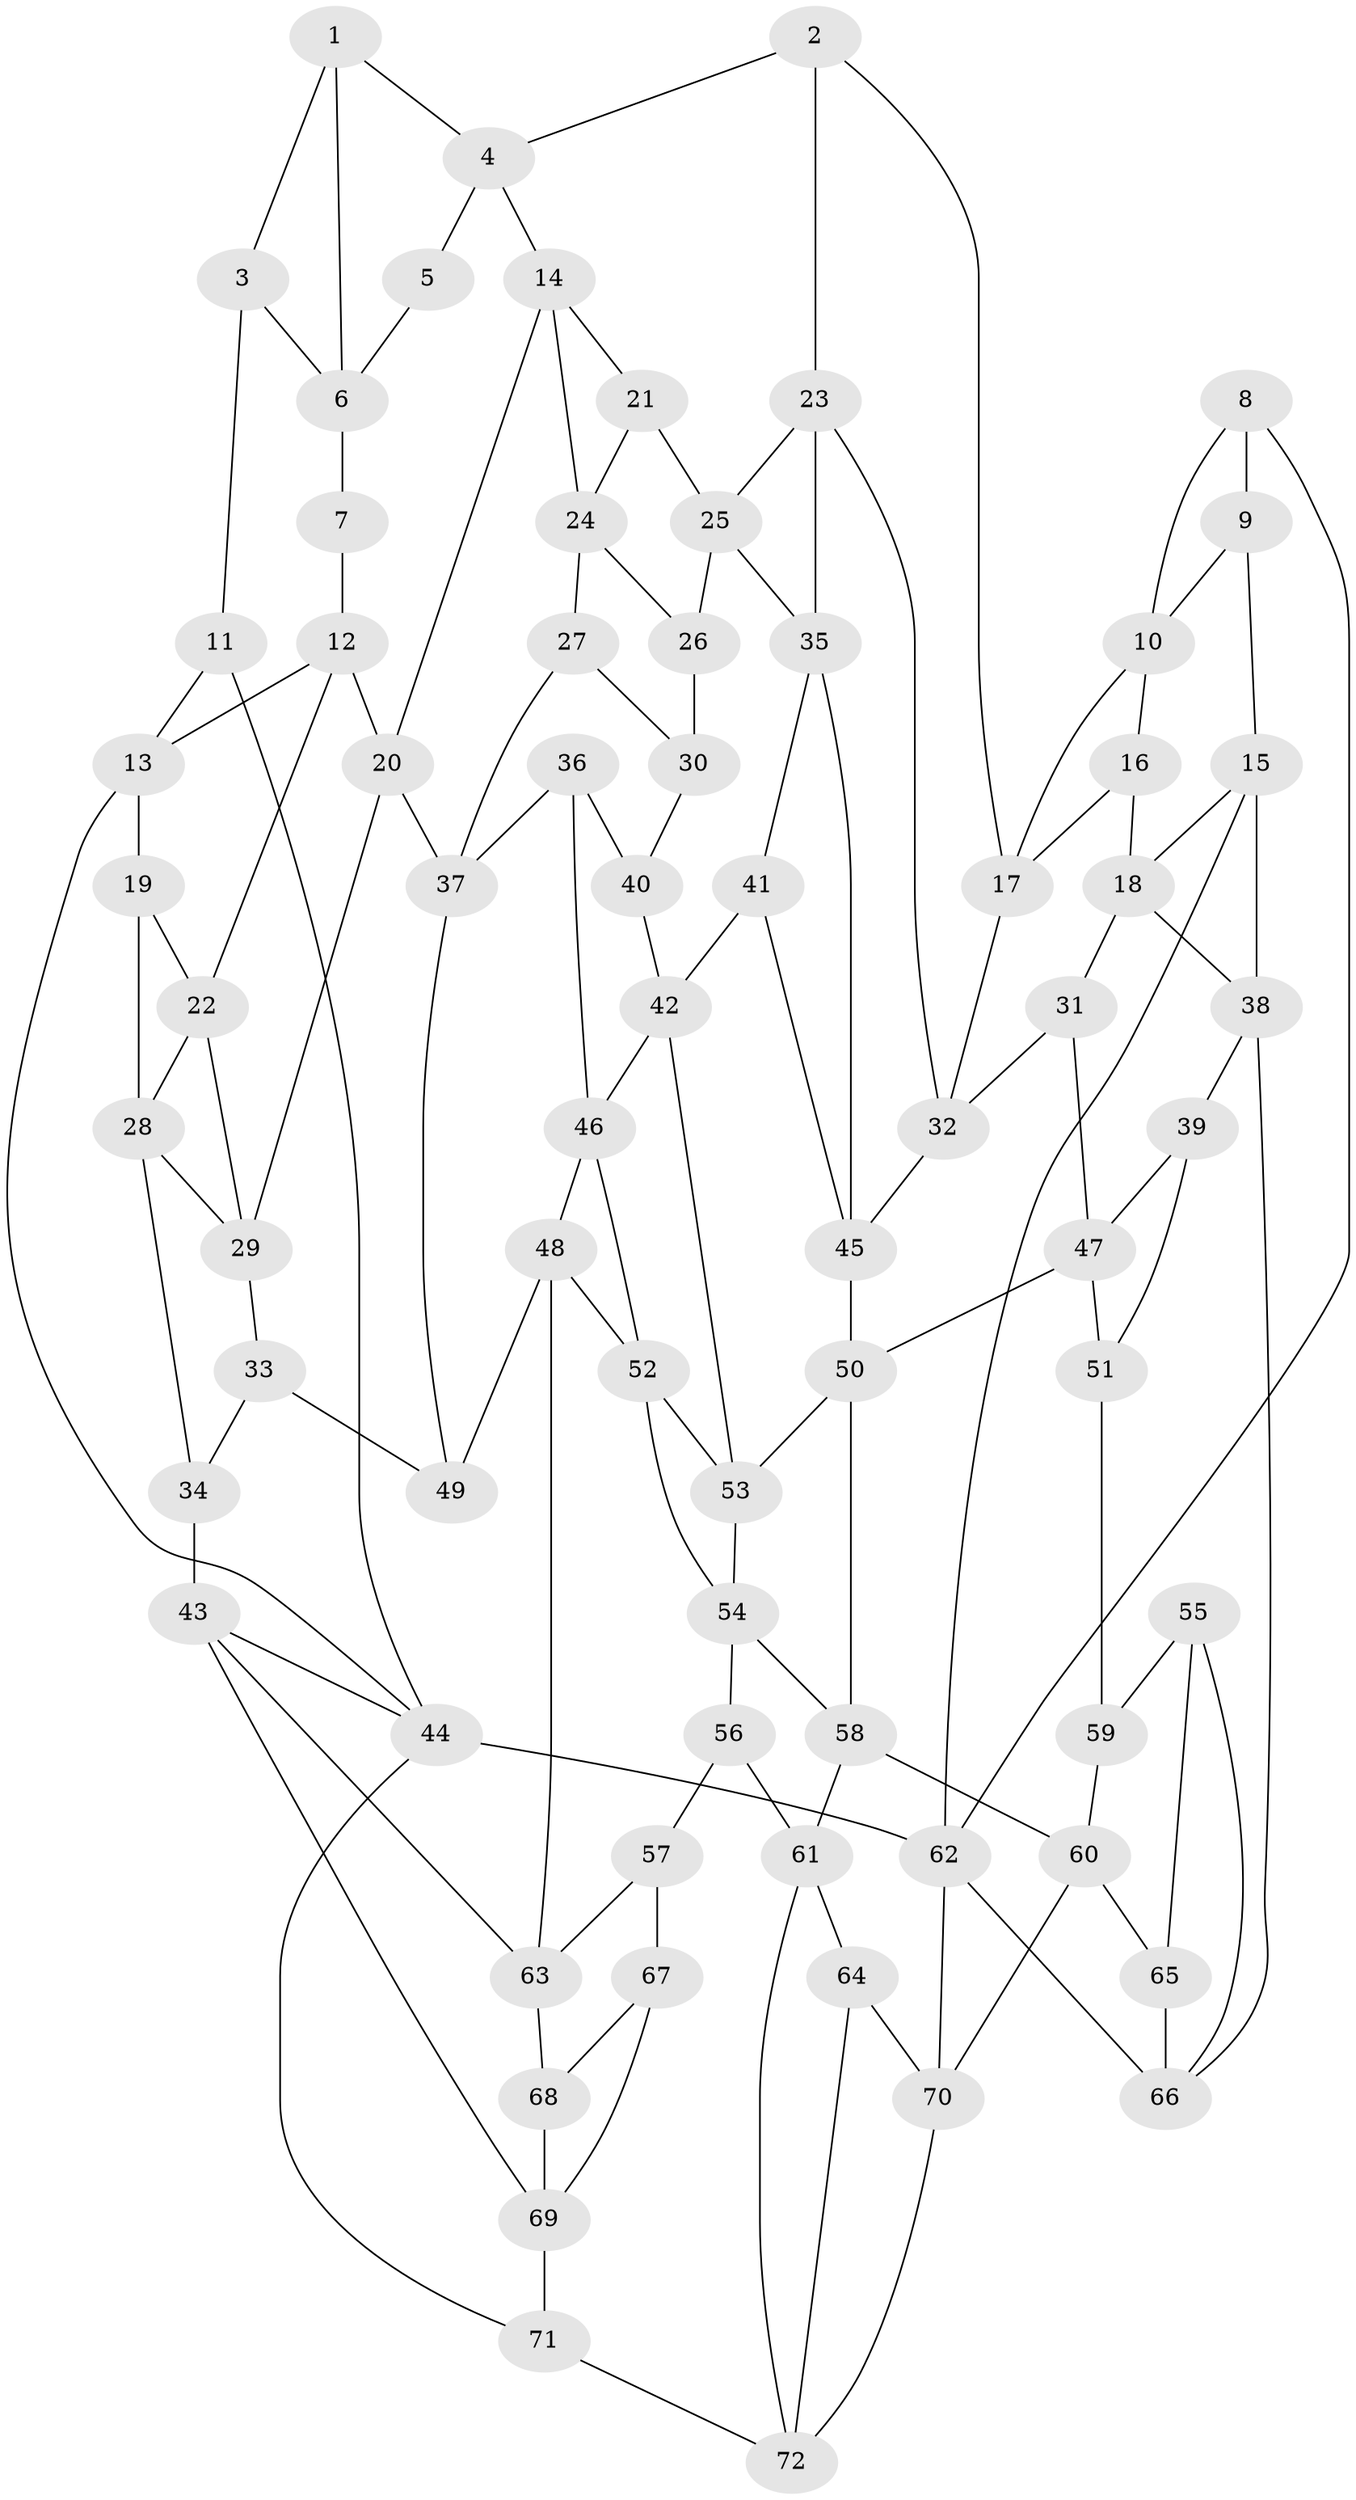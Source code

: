// original degree distribution, {3: 0.020833333333333332, 6: 0.25, 5: 0.4791666666666667, 4: 0.25}
// Generated by graph-tools (version 1.1) at 2025/03/03/09/25 03:03:21]
// undirected, 72 vertices, 128 edges
graph export_dot {
graph [start="1"]
  node [color=gray90,style=filled];
  1;
  2;
  3;
  4;
  5;
  6;
  7;
  8;
  9;
  10;
  11;
  12;
  13;
  14;
  15;
  16;
  17;
  18;
  19;
  20;
  21;
  22;
  23;
  24;
  25;
  26;
  27;
  28;
  29;
  30;
  31;
  32;
  33;
  34;
  35;
  36;
  37;
  38;
  39;
  40;
  41;
  42;
  43;
  44;
  45;
  46;
  47;
  48;
  49;
  50;
  51;
  52;
  53;
  54;
  55;
  56;
  57;
  58;
  59;
  60;
  61;
  62;
  63;
  64;
  65;
  66;
  67;
  68;
  69;
  70;
  71;
  72;
  1 -- 3 [weight=1.0];
  1 -- 4 [weight=1.0];
  1 -- 6 [weight=1.0];
  2 -- 4 [weight=1.0];
  2 -- 17 [weight=1.0];
  2 -- 23 [weight=1.0];
  3 -- 6 [weight=1.0];
  3 -- 11 [weight=1.0];
  4 -- 5 [weight=1.0];
  4 -- 14 [weight=1.0];
  5 -- 6 [weight=2.0];
  6 -- 7 [weight=2.0];
  7 -- 12 [weight=1.0];
  8 -- 9 [weight=1.0];
  8 -- 10 [weight=1.0];
  8 -- 62 [weight=1.0];
  9 -- 10 [weight=1.0];
  9 -- 15 [weight=1.0];
  10 -- 16 [weight=1.0];
  10 -- 17 [weight=1.0];
  11 -- 13 [weight=1.0];
  11 -- 44 [weight=1.0];
  12 -- 13 [weight=1.0];
  12 -- 20 [weight=1.0];
  12 -- 22 [weight=1.0];
  13 -- 19 [weight=1.0];
  13 -- 44 [weight=1.0];
  14 -- 20 [weight=1.0];
  14 -- 21 [weight=1.0];
  14 -- 24 [weight=1.0];
  15 -- 18 [weight=1.0];
  15 -- 38 [weight=1.0];
  15 -- 62 [weight=1.0];
  16 -- 17 [weight=1.0];
  16 -- 18 [weight=1.0];
  17 -- 32 [weight=1.0];
  18 -- 31 [weight=1.0];
  18 -- 38 [weight=1.0];
  19 -- 22 [weight=1.0];
  19 -- 28 [weight=1.0];
  20 -- 29 [weight=1.0];
  20 -- 37 [weight=1.0];
  21 -- 24 [weight=1.0];
  21 -- 25 [weight=1.0];
  22 -- 28 [weight=1.0];
  22 -- 29 [weight=1.0];
  23 -- 25 [weight=1.0];
  23 -- 32 [weight=1.0];
  23 -- 35 [weight=1.0];
  24 -- 26 [weight=1.0];
  24 -- 27 [weight=1.0];
  25 -- 26 [weight=1.0];
  25 -- 35 [weight=1.0];
  26 -- 30 [weight=1.0];
  27 -- 30 [weight=1.0];
  27 -- 37 [weight=1.0];
  28 -- 29 [weight=1.0];
  28 -- 34 [weight=1.0];
  29 -- 33 [weight=1.0];
  30 -- 40 [weight=2.0];
  31 -- 32 [weight=1.0];
  31 -- 47 [weight=1.0];
  32 -- 45 [weight=1.0];
  33 -- 34 [weight=1.0];
  33 -- 49 [weight=2.0];
  34 -- 43 [weight=1.0];
  35 -- 41 [weight=1.0];
  35 -- 45 [weight=1.0];
  36 -- 37 [weight=1.0];
  36 -- 40 [weight=1.0];
  36 -- 46 [weight=1.0];
  37 -- 49 [weight=1.0];
  38 -- 39 [weight=1.0];
  38 -- 66 [weight=1.0];
  39 -- 47 [weight=1.0];
  39 -- 51 [weight=1.0];
  40 -- 42 [weight=1.0];
  41 -- 42 [weight=1.0];
  41 -- 45 [weight=1.0];
  42 -- 46 [weight=1.0];
  42 -- 53 [weight=1.0];
  43 -- 44 [weight=1.0];
  43 -- 63 [weight=1.0];
  43 -- 69 [weight=1.0];
  44 -- 62 [weight=2.0];
  44 -- 71 [weight=1.0];
  45 -- 50 [weight=1.0];
  46 -- 48 [weight=1.0];
  46 -- 52 [weight=1.0];
  47 -- 50 [weight=1.0];
  47 -- 51 [weight=1.0];
  48 -- 49 [weight=1.0];
  48 -- 52 [weight=1.0];
  48 -- 63 [weight=1.0];
  50 -- 53 [weight=1.0];
  50 -- 58 [weight=1.0];
  51 -- 59 [weight=2.0];
  52 -- 53 [weight=1.0];
  52 -- 54 [weight=1.0];
  53 -- 54 [weight=1.0];
  54 -- 56 [weight=1.0];
  54 -- 58 [weight=1.0];
  55 -- 59 [weight=1.0];
  55 -- 65 [weight=1.0];
  55 -- 66 [weight=1.0];
  56 -- 57 [weight=1.0];
  56 -- 61 [weight=1.0];
  57 -- 63 [weight=1.0];
  57 -- 67 [weight=2.0];
  58 -- 60 [weight=1.0];
  58 -- 61 [weight=1.0];
  59 -- 60 [weight=1.0];
  60 -- 65 [weight=1.0];
  60 -- 70 [weight=1.0];
  61 -- 64 [weight=1.0];
  61 -- 72 [weight=1.0];
  62 -- 66 [weight=1.0];
  62 -- 70 [weight=1.0];
  63 -- 68 [weight=1.0];
  64 -- 70 [weight=1.0];
  64 -- 72 [weight=1.0];
  65 -- 66 [weight=2.0];
  67 -- 68 [weight=1.0];
  67 -- 69 [weight=1.0];
  68 -- 69 [weight=2.0];
  69 -- 71 [weight=2.0];
  70 -- 72 [weight=1.0];
  71 -- 72 [weight=1.0];
}
